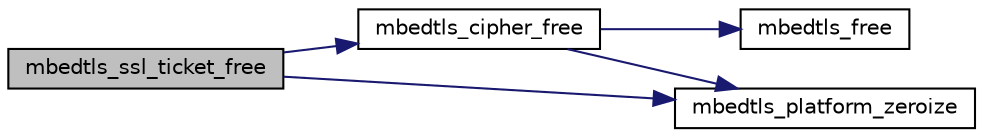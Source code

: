 digraph "mbedtls_ssl_ticket_free"
{
 // LATEX_PDF_SIZE
  edge [fontname="Helvetica",fontsize="10",labelfontname="Helvetica",labelfontsize="10"];
  node [fontname="Helvetica",fontsize="10",shape=record];
  rankdir="LR";
  Node1 [label="mbedtls_ssl_ticket_free",height=0.2,width=0.4,color="black", fillcolor="grey75", style="filled", fontcolor="black",tooltip="Free a context's content and zeroize it."];
  Node1 -> Node2 [color="midnightblue",fontsize="10",style="solid",fontname="Helvetica"];
  Node2 [label="mbedtls_cipher_free",height=0.2,width=0.4,color="black", fillcolor="white", style="filled",URL="$dd/d8f/cipher_8c.html#a903c4146b471207690988584b83854a9",tooltip="This function frees and clears the cipher-specific context of ctx. Freeing ctx itself remains the res..."];
  Node2 -> Node3 [color="midnightblue",fontsize="10",style="solid",fontname="Helvetica"];
  Node3 [label="mbedtls_free",height=0.2,width=0.4,color="black", fillcolor="white", style="filled",URL="$dc/d3f/platform_8c.html#a5aeffbc9179142d77ef35d3266d5fc4d",tooltip=" "];
  Node2 -> Node4 [color="midnightblue",fontsize="10",style="solid",fontname="Helvetica"];
  Node4 [label="mbedtls_platform_zeroize",height=0.2,width=0.4,color="black", fillcolor="white", style="filled",URL="$dd/dde/platform__util_8c.html#aa4e36b2c1c58d8ad89e1e11b6ebea2d9",tooltip="Securely zeroize a buffer."];
  Node1 -> Node4 [color="midnightblue",fontsize="10",style="solid",fontname="Helvetica"];
}

